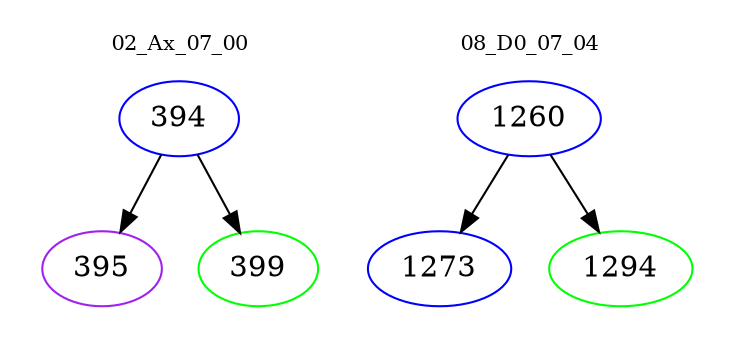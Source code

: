 digraph{
subgraph cluster_0 {
color = white
label = "02_Ax_07_00";
fontsize=10;
T0_394 [label="394", color="blue"]
T0_394 -> T0_395 [color="black"]
T0_395 [label="395", color="purple"]
T0_394 -> T0_399 [color="black"]
T0_399 [label="399", color="green"]
}
subgraph cluster_1 {
color = white
label = "08_D0_07_04";
fontsize=10;
T1_1260 [label="1260", color="blue"]
T1_1260 -> T1_1273 [color="black"]
T1_1273 [label="1273", color="blue"]
T1_1260 -> T1_1294 [color="black"]
T1_1294 [label="1294", color="green"]
}
}
